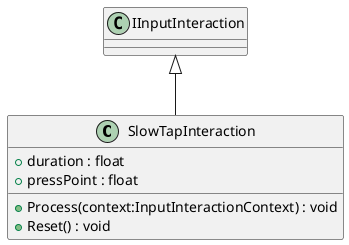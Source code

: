 @startuml
class SlowTapInteraction {
    + duration : float
    + pressPoint : float
    + Process(context:InputInteractionContext) : void
    + Reset() : void
}
IInputInteraction <|-- SlowTapInteraction
@enduml
